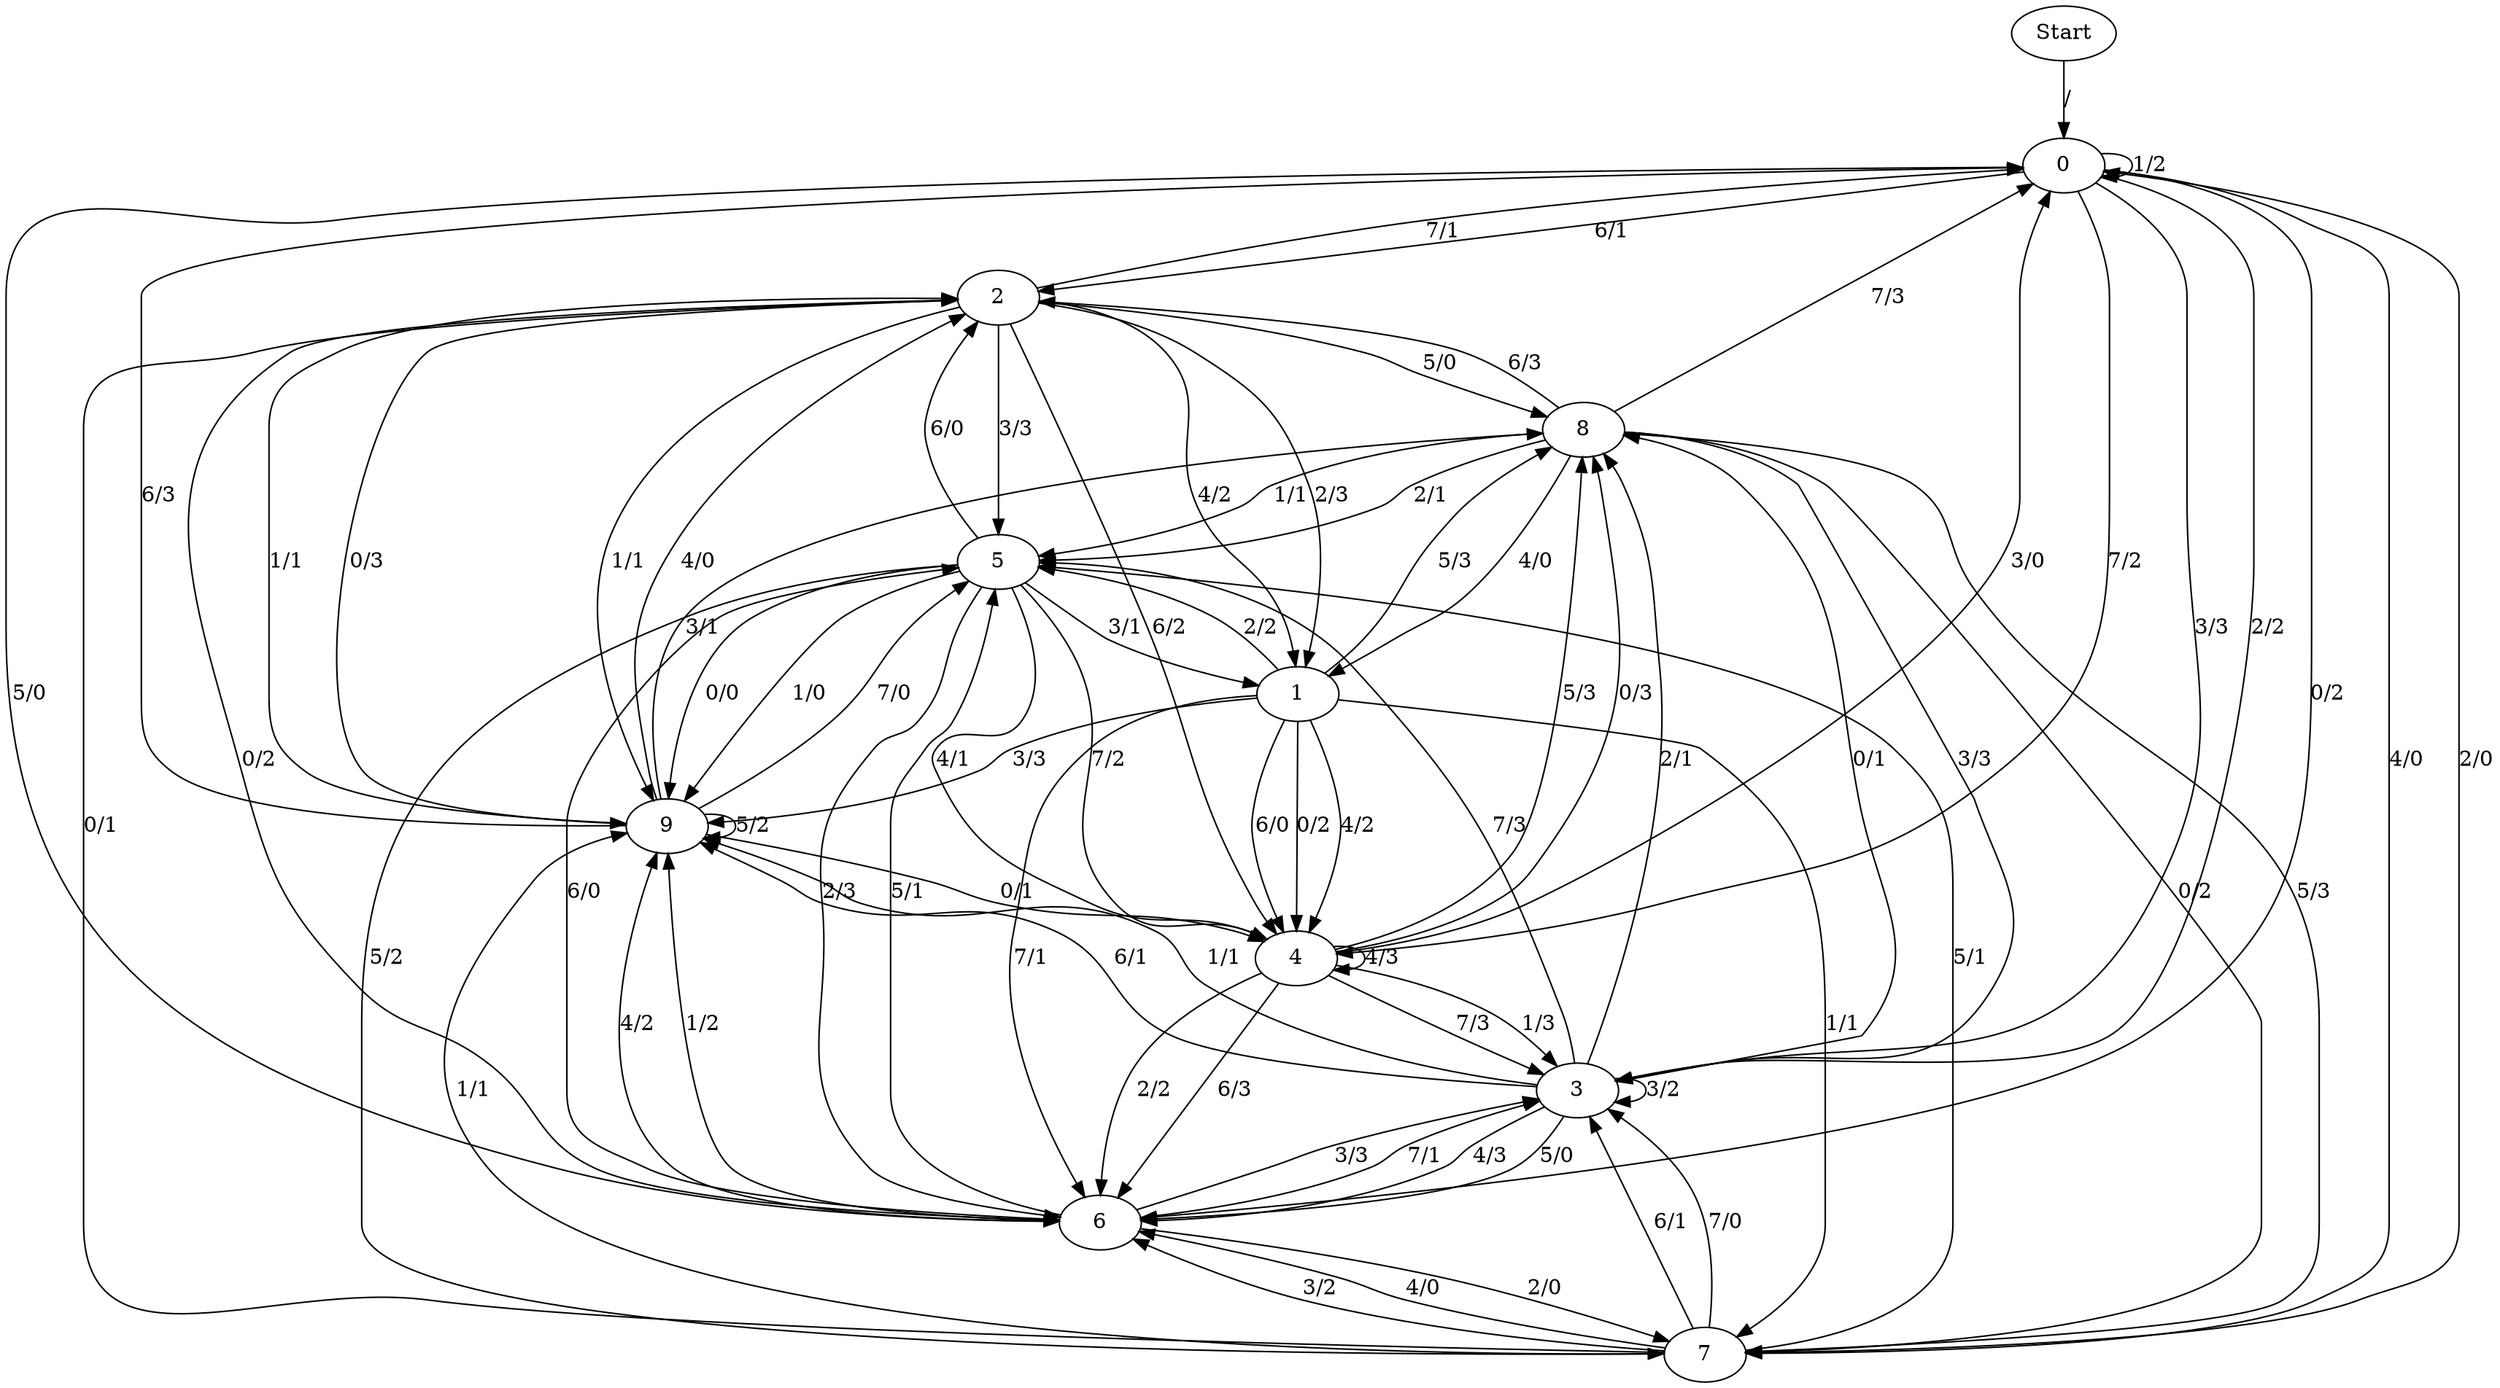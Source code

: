 digraph {
	Start -> 0 [label="/"]
	0 -> 2 [label="6/1"]
	0 -> 4 [label="7/2"]
	0 -> 6 [label="0/2"]
	0 -> 0 [label="1/2"]
	0 -> 3 [label="2/2"]
	0 -> 3 [label="3/3"]
	0 -> 7 [label="4/0"]
	0 -> 6 [label="5/0"]
	1 -> 4 [label="0/2"]
	1 -> 7 [label="1/1"]
	1 -> 5 [label="2/2"]
	1 -> 9 [label="3/3"]
	1 -> 4 [label="4/2"]
	1 -> 8 [label="5/3"]
	1 -> 4 [label="6/0"]
	1 -> 6 [label="7/1"]
	5 -> 4 [label="7/2"]
	5 -> 9 [label="0/0"]
	5 -> 9 [label="1/0"]
	5 -> 6 [label="2/3"]
	5 -> 1 [label="3/1"]
	5 -> 4 [label="4/1"]
	5 -> 7 [label="5/2"]
	5 -> 2 [label="6/0"]
	9 -> 0 [label="6/3"]
	9 -> 5 [label="7/0"]
	9 -> 4 [label="0/1"]
	9 -> 2 [label="1/1"]
	9 -> 8 [label="3/1"]
	9 -> 2 [label="4/0"]
	9 -> 9 [label="5/2"]
	8 -> 3 [label="3/3"]
	8 -> 1 [label="4/0"]
	8 -> 7 [label="5/3"]
	8 -> 2 [label="6/3"]
	8 -> 0 [label="7/3"]
	8 -> 7 [label="0/2"]
	8 -> 5 [label="1/1"]
	8 -> 5 [label="2/1"]
	7 -> 0 [label="2/0"]
	7 -> 6 [label="3/2"]
	7 -> 6 [label="4/0"]
	7 -> 5 [label="5/1"]
	7 -> 3 [label="6/1"]
	7 -> 3 [label="7/0"]
	7 -> 2 [label="0/1"]
	7 -> 9 [label="1/1"]
	2 -> 5 [label="3/3"]
	2 -> 1 [label="4/2"]
	2 -> 8 [label="5/0"]
	2 -> 4 [label="6/2"]
	2 -> 0 [label="7/1"]
	2 -> 9 [label="0/3"]
	2 -> 9 [label="1/1"]
	2 -> 1 [label="2/3"]
	4 -> 0 [label="3/0"]
	4 -> 4 [label="4/3"]
	4 -> 8 [label="5/3"]
	4 -> 6 [label="6/3"]
	4 -> 3 [label="7/3"]
	4 -> 8 [label="0/3"]
	4 -> 3 [label="1/3"]
	4 -> 6 [label="2/2"]
	6 -> 3 [label="3/3"]
	6 -> 9 [label="4/2"]
	6 -> 5 [label="5/1"]
	6 -> 5 [label="6/0"]
	6 -> 3 [label="7/1"]
	6 -> 2 [label="0/2"]
	6 -> 9 [label="1/2"]
	6 -> 7 [label="2/0"]
	3 -> 6 [label="5/0"]
	3 -> 9 [label="6/1"]
	3 -> 5 [label="7/3"]
	3 -> 8 [label="0/1"]
	3 -> 9 [label="1/1"]
	3 -> 8 [label="2/1"]
	3 -> 3 [label="3/2"]
	3 -> 6 [label="4/3"]
}